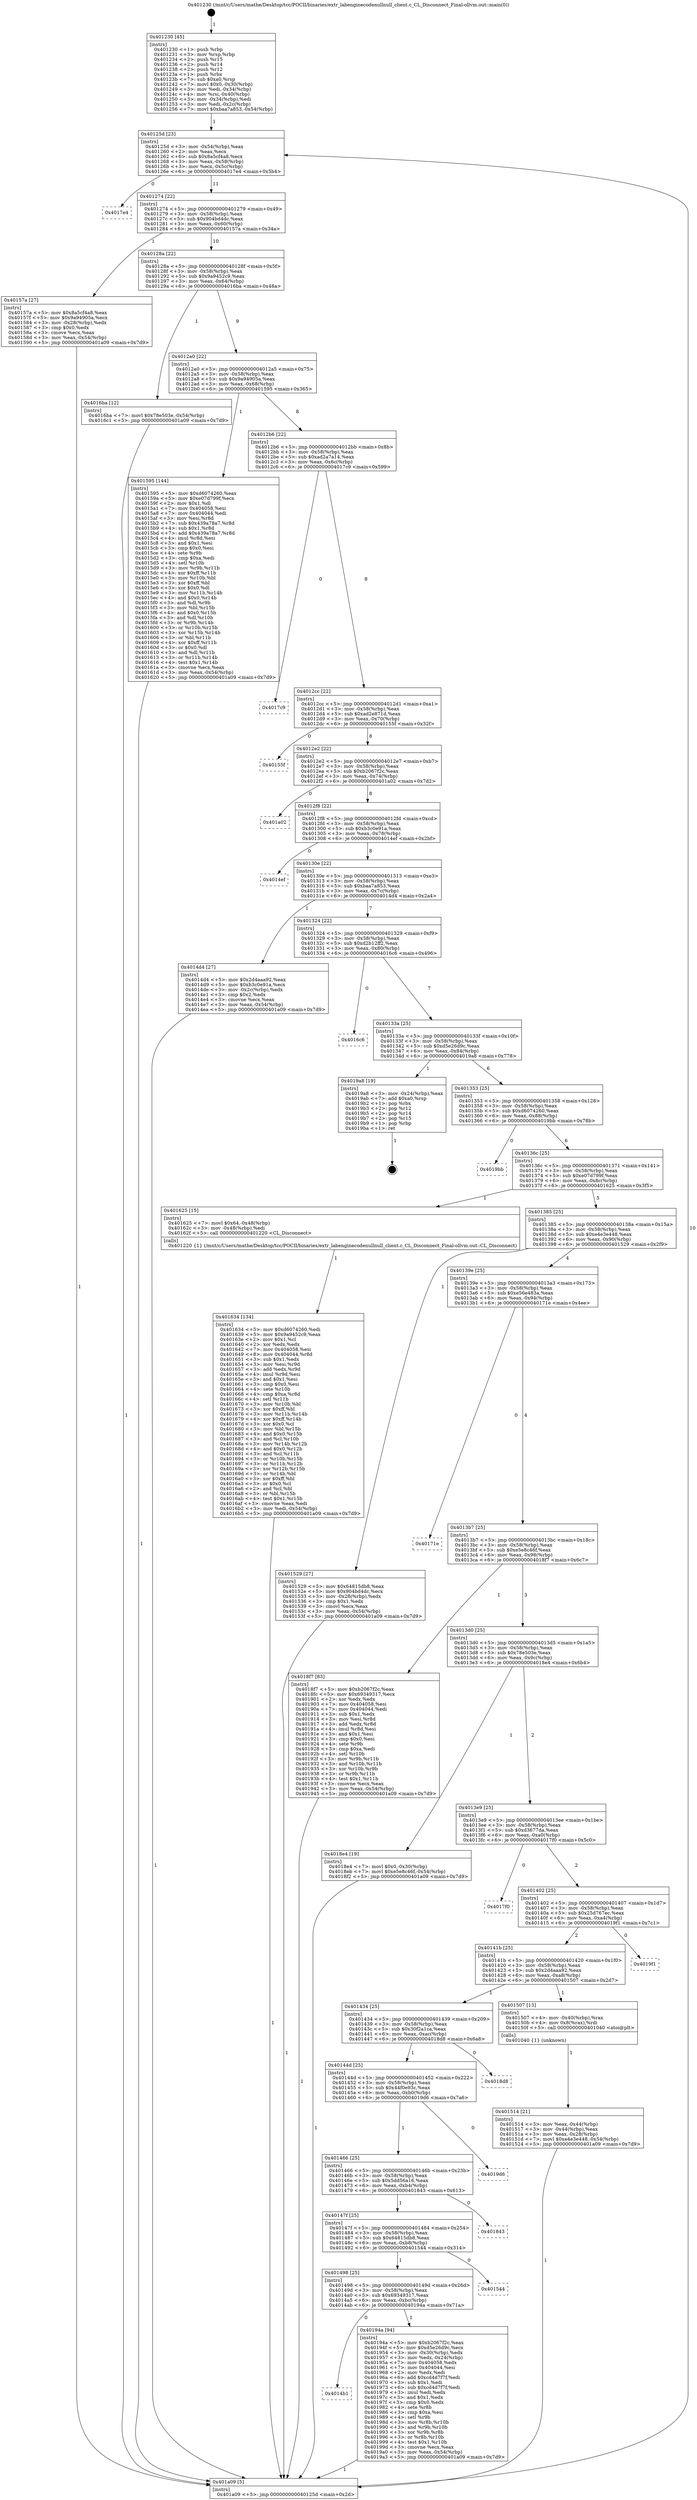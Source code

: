 digraph "0x401230" {
  label = "0x401230 (/mnt/c/Users/mathe/Desktop/tcc/POCII/binaries/extr_labenginecodenullnull_client.c_CL_Disconnect_Final-ollvm.out::main(0))"
  labelloc = "t"
  node[shape=record]

  Entry [label="",width=0.3,height=0.3,shape=circle,fillcolor=black,style=filled]
  "0x40125d" [label="{
     0x40125d [23]\l
     | [instrs]\l
     &nbsp;&nbsp;0x40125d \<+3\>: mov -0x54(%rbp),%eax\l
     &nbsp;&nbsp;0x401260 \<+2\>: mov %eax,%ecx\l
     &nbsp;&nbsp;0x401262 \<+6\>: sub $0x8a5cf4a8,%ecx\l
     &nbsp;&nbsp;0x401268 \<+3\>: mov %eax,-0x58(%rbp)\l
     &nbsp;&nbsp;0x40126b \<+3\>: mov %ecx,-0x5c(%rbp)\l
     &nbsp;&nbsp;0x40126e \<+6\>: je 00000000004017e4 \<main+0x5b4\>\l
  }"]
  "0x4017e4" [label="{
     0x4017e4\l
  }", style=dashed]
  "0x401274" [label="{
     0x401274 [22]\l
     | [instrs]\l
     &nbsp;&nbsp;0x401274 \<+5\>: jmp 0000000000401279 \<main+0x49\>\l
     &nbsp;&nbsp;0x401279 \<+3\>: mov -0x58(%rbp),%eax\l
     &nbsp;&nbsp;0x40127c \<+5\>: sub $0x904bd4dc,%eax\l
     &nbsp;&nbsp;0x401281 \<+3\>: mov %eax,-0x60(%rbp)\l
     &nbsp;&nbsp;0x401284 \<+6\>: je 000000000040157a \<main+0x34a\>\l
  }"]
  Exit [label="",width=0.3,height=0.3,shape=circle,fillcolor=black,style=filled,peripheries=2]
  "0x40157a" [label="{
     0x40157a [27]\l
     | [instrs]\l
     &nbsp;&nbsp;0x40157a \<+5\>: mov $0x8a5cf4a8,%eax\l
     &nbsp;&nbsp;0x40157f \<+5\>: mov $0x9a94905a,%ecx\l
     &nbsp;&nbsp;0x401584 \<+3\>: mov -0x28(%rbp),%edx\l
     &nbsp;&nbsp;0x401587 \<+3\>: cmp $0x0,%edx\l
     &nbsp;&nbsp;0x40158a \<+3\>: cmove %ecx,%eax\l
     &nbsp;&nbsp;0x40158d \<+3\>: mov %eax,-0x54(%rbp)\l
     &nbsp;&nbsp;0x401590 \<+5\>: jmp 0000000000401a09 \<main+0x7d9\>\l
  }"]
  "0x40128a" [label="{
     0x40128a [22]\l
     | [instrs]\l
     &nbsp;&nbsp;0x40128a \<+5\>: jmp 000000000040128f \<main+0x5f\>\l
     &nbsp;&nbsp;0x40128f \<+3\>: mov -0x58(%rbp),%eax\l
     &nbsp;&nbsp;0x401292 \<+5\>: sub $0x9a9452c9,%eax\l
     &nbsp;&nbsp;0x401297 \<+3\>: mov %eax,-0x64(%rbp)\l
     &nbsp;&nbsp;0x40129a \<+6\>: je 00000000004016ba \<main+0x48a\>\l
  }"]
  "0x4014b1" [label="{
     0x4014b1\l
  }", style=dashed]
  "0x4016ba" [label="{
     0x4016ba [12]\l
     | [instrs]\l
     &nbsp;&nbsp;0x4016ba \<+7\>: movl $0x78e503e,-0x54(%rbp)\l
     &nbsp;&nbsp;0x4016c1 \<+5\>: jmp 0000000000401a09 \<main+0x7d9\>\l
  }"]
  "0x4012a0" [label="{
     0x4012a0 [22]\l
     | [instrs]\l
     &nbsp;&nbsp;0x4012a0 \<+5\>: jmp 00000000004012a5 \<main+0x75\>\l
     &nbsp;&nbsp;0x4012a5 \<+3\>: mov -0x58(%rbp),%eax\l
     &nbsp;&nbsp;0x4012a8 \<+5\>: sub $0x9a94905a,%eax\l
     &nbsp;&nbsp;0x4012ad \<+3\>: mov %eax,-0x68(%rbp)\l
     &nbsp;&nbsp;0x4012b0 \<+6\>: je 0000000000401595 \<main+0x365\>\l
  }"]
  "0x40194a" [label="{
     0x40194a [94]\l
     | [instrs]\l
     &nbsp;&nbsp;0x40194a \<+5\>: mov $0xb2067f2c,%eax\l
     &nbsp;&nbsp;0x40194f \<+5\>: mov $0xd5e26d9c,%ecx\l
     &nbsp;&nbsp;0x401954 \<+3\>: mov -0x30(%rbp),%edx\l
     &nbsp;&nbsp;0x401957 \<+3\>: mov %edx,-0x24(%rbp)\l
     &nbsp;&nbsp;0x40195a \<+7\>: mov 0x404058,%edx\l
     &nbsp;&nbsp;0x401961 \<+7\>: mov 0x404044,%esi\l
     &nbsp;&nbsp;0x401968 \<+2\>: mov %edx,%edi\l
     &nbsp;&nbsp;0x40196a \<+6\>: add $0xcd4d7f7f,%edi\l
     &nbsp;&nbsp;0x401970 \<+3\>: sub $0x1,%edi\l
     &nbsp;&nbsp;0x401973 \<+6\>: sub $0xcd4d7f7f,%edi\l
     &nbsp;&nbsp;0x401979 \<+3\>: imul %edi,%edx\l
     &nbsp;&nbsp;0x40197c \<+3\>: and $0x1,%edx\l
     &nbsp;&nbsp;0x40197f \<+3\>: cmp $0x0,%edx\l
     &nbsp;&nbsp;0x401982 \<+4\>: sete %r8b\l
     &nbsp;&nbsp;0x401986 \<+3\>: cmp $0xa,%esi\l
     &nbsp;&nbsp;0x401989 \<+4\>: setl %r9b\l
     &nbsp;&nbsp;0x40198d \<+3\>: mov %r8b,%r10b\l
     &nbsp;&nbsp;0x401990 \<+3\>: and %r9b,%r10b\l
     &nbsp;&nbsp;0x401993 \<+3\>: xor %r9b,%r8b\l
     &nbsp;&nbsp;0x401996 \<+3\>: or %r8b,%r10b\l
     &nbsp;&nbsp;0x401999 \<+4\>: test $0x1,%r10b\l
     &nbsp;&nbsp;0x40199d \<+3\>: cmovne %ecx,%eax\l
     &nbsp;&nbsp;0x4019a0 \<+3\>: mov %eax,-0x54(%rbp)\l
     &nbsp;&nbsp;0x4019a3 \<+5\>: jmp 0000000000401a09 \<main+0x7d9\>\l
  }"]
  "0x401595" [label="{
     0x401595 [144]\l
     | [instrs]\l
     &nbsp;&nbsp;0x401595 \<+5\>: mov $0xd6074260,%eax\l
     &nbsp;&nbsp;0x40159a \<+5\>: mov $0xe07d799f,%ecx\l
     &nbsp;&nbsp;0x40159f \<+2\>: mov $0x1,%dl\l
     &nbsp;&nbsp;0x4015a1 \<+7\>: mov 0x404058,%esi\l
     &nbsp;&nbsp;0x4015a8 \<+7\>: mov 0x404044,%edi\l
     &nbsp;&nbsp;0x4015af \<+3\>: mov %esi,%r8d\l
     &nbsp;&nbsp;0x4015b2 \<+7\>: sub $0x439a78a7,%r8d\l
     &nbsp;&nbsp;0x4015b9 \<+4\>: sub $0x1,%r8d\l
     &nbsp;&nbsp;0x4015bd \<+7\>: add $0x439a78a7,%r8d\l
     &nbsp;&nbsp;0x4015c4 \<+4\>: imul %r8d,%esi\l
     &nbsp;&nbsp;0x4015c8 \<+3\>: and $0x1,%esi\l
     &nbsp;&nbsp;0x4015cb \<+3\>: cmp $0x0,%esi\l
     &nbsp;&nbsp;0x4015ce \<+4\>: sete %r9b\l
     &nbsp;&nbsp;0x4015d2 \<+3\>: cmp $0xa,%edi\l
     &nbsp;&nbsp;0x4015d5 \<+4\>: setl %r10b\l
     &nbsp;&nbsp;0x4015d9 \<+3\>: mov %r9b,%r11b\l
     &nbsp;&nbsp;0x4015dc \<+4\>: xor $0xff,%r11b\l
     &nbsp;&nbsp;0x4015e0 \<+3\>: mov %r10b,%bl\l
     &nbsp;&nbsp;0x4015e3 \<+3\>: xor $0xff,%bl\l
     &nbsp;&nbsp;0x4015e6 \<+3\>: xor $0x0,%dl\l
     &nbsp;&nbsp;0x4015e9 \<+3\>: mov %r11b,%r14b\l
     &nbsp;&nbsp;0x4015ec \<+4\>: and $0x0,%r14b\l
     &nbsp;&nbsp;0x4015f0 \<+3\>: and %dl,%r9b\l
     &nbsp;&nbsp;0x4015f3 \<+3\>: mov %bl,%r15b\l
     &nbsp;&nbsp;0x4015f6 \<+4\>: and $0x0,%r15b\l
     &nbsp;&nbsp;0x4015fa \<+3\>: and %dl,%r10b\l
     &nbsp;&nbsp;0x4015fd \<+3\>: or %r9b,%r14b\l
     &nbsp;&nbsp;0x401600 \<+3\>: or %r10b,%r15b\l
     &nbsp;&nbsp;0x401603 \<+3\>: xor %r15b,%r14b\l
     &nbsp;&nbsp;0x401606 \<+3\>: or %bl,%r11b\l
     &nbsp;&nbsp;0x401609 \<+4\>: xor $0xff,%r11b\l
     &nbsp;&nbsp;0x40160d \<+3\>: or $0x0,%dl\l
     &nbsp;&nbsp;0x401610 \<+3\>: and %dl,%r11b\l
     &nbsp;&nbsp;0x401613 \<+3\>: or %r11b,%r14b\l
     &nbsp;&nbsp;0x401616 \<+4\>: test $0x1,%r14b\l
     &nbsp;&nbsp;0x40161a \<+3\>: cmovne %ecx,%eax\l
     &nbsp;&nbsp;0x40161d \<+3\>: mov %eax,-0x54(%rbp)\l
     &nbsp;&nbsp;0x401620 \<+5\>: jmp 0000000000401a09 \<main+0x7d9\>\l
  }"]
  "0x4012b6" [label="{
     0x4012b6 [22]\l
     | [instrs]\l
     &nbsp;&nbsp;0x4012b6 \<+5\>: jmp 00000000004012bb \<main+0x8b\>\l
     &nbsp;&nbsp;0x4012bb \<+3\>: mov -0x58(%rbp),%eax\l
     &nbsp;&nbsp;0x4012be \<+5\>: sub $0xad2a7a14,%eax\l
     &nbsp;&nbsp;0x4012c3 \<+3\>: mov %eax,-0x6c(%rbp)\l
     &nbsp;&nbsp;0x4012c6 \<+6\>: je 00000000004017c9 \<main+0x599\>\l
  }"]
  "0x401498" [label="{
     0x401498 [25]\l
     | [instrs]\l
     &nbsp;&nbsp;0x401498 \<+5\>: jmp 000000000040149d \<main+0x26d\>\l
     &nbsp;&nbsp;0x40149d \<+3\>: mov -0x58(%rbp),%eax\l
     &nbsp;&nbsp;0x4014a0 \<+5\>: sub $0x69349317,%eax\l
     &nbsp;&nbsp;0x4014a5 \<+6\>: mov %eax,-0xbc(%rbp)\l
     &nbsp;&nbsp;0x4014ab \<+6\>: je 000000000040194a \<main+0x71a\>\l
  }"]
  "0x4017c9" [label="{
     0x4017c9\l
  }", style=dashed]
  "0x4012cc" [label="{
     0x4012cc [22]\l
     | [instrs]\l
     &nbsp;&nbsp;0x4012cc \<+5\>: jmp 00000000004012d1 \<main+0xa1\>\l
     &nbsp;&nbsp;0x4012d1 \<+3\>: mov -0x58(%rbp),%eax\l
     &nbsp;&nbsp;0x4012d4 \<+5\>: sub $0xad2e871d,%eax\l
     &nbsp;&nbsp;0x4012d9 \<+3\>: mov %eax,-0x70(%rbp)\l
     &nbsp;&nbsp;0x4012dc \<+6\>: je 000000000040155f \<main+0x32f\>\l
  }"]
  "0x401544" [label="{
     0x401544\l
  }", style=dashed]
  "0x40155f" [label="{
     0x40155f\l
  }", style=dashed]
  "0x4012e2" [label="{
     0x4012e2 [22]\l
     | [instrs]\l
     &nbsp;&nbsp;0x4012e2 \<+5\>: jmp 00000000004012e7 \<main+0xb7\>\l
     &nbsp;&nbsp;0x4012e7 \<+3\>: mov -0x58(%rbp),%eax\l
     &nbsp;&nbsp;0x4012ea \<+5\>: sub $0xb2067f2c,%eax\l
     &nbsp;&nbsp;0x4012ef \<+3\>: mov %eax,-0x74(%rbp)\l
     &nbsp;&nbsp;0x4012f2 \<+6\>: je 0000000000401a02 \<main+0x7d2\>\l
  }"]
  "0x40147f" [label="{
     0x40147f [25]\l
     | [instrs]\l
     &nbsp;&nbsp;0x40147f \<+5\>: jmp 0000000000401484 \<main+0x254\>\l
     &nbsp;&nbsp;0x401484 \<+3\>: mov -0x58(%rbp),%eax\l
     &nbsp;&nbsp;0x401487 \<+5\>: sub $0x64815db8,%eax\l
     &nbsp;&nbsp;0x40148c \<+6\>: mov %eax,-0xb8(%rbp)\l
     &nbsp;&nbsp;0x401492 \<+6\>: je 0000000000401544 \<main+0x314\>\l
  }"]
  "0x401a02" [label="{
     0x401a02\l
  }", style=dashed]
  "0x4012f8" [label="{
     0x4012f8 [22]\l
     | [instrs]\l
     &nbsp;&nbsp;0x4012f8 \<+5\>: jmp 00000000004012fd \<main+0xcd\>\l
     &nbsp;&nbsp;0x4012fd \<+3\>: mov -0x58(%rbp),%eax\l
     &nbsp;&nbsp;0x401300 \<+5\>: sub $0xb3c0e91a,%eax\l
     &nbsp;&nbsp;0x401305 \<+3\>: mov %eax,-0x78(%rbp)\l
     &nbsp;&nbsp;0x401308 \<+6\>: je 00000000004014ef \<main+0x2bf\>\l
  }"]
  "0x401843" [label="{
     0x401843\l
  }", style=dashed]
  "0x4014ef" [label="{
     0x4014ef\l
  }", style=dashed]
  "0x40130e" [label="{
     0x40130e [22]\l
     | [instrs]\l
     &nbsp;&nbsp;0x40130e \<+5\>: jmp 0000000000401313 \<main+0xe3\>\l
     &nbsp;&nbsp;0x401313 \<+3\>: mov -0x58(%rbp),%eax\l
     &nbsp;&nbsp;0x401316 \<+5\>: sub $0xbaa7a853,%eax\l
     &nbsp;&nbsp;0x40131b \<+3\>: mov %eax,-0x7c(%rbp)\l
     &nbsp;&nbsp;0x40131e \<+6\>: je 00000000004014d4 \<main+0x2a4\>\l
  }"]
  "0x401466" [label="{
     0x401466 [25]\l
     | [instrs]\l
     &nbsp;&nbsp;0x401466 \<+5\>: jmp 000000000040146b \<main+0x23b\>\l
     &nbsp;&nbsp;0x40146b \<+3\>: mov -0x58(%rbp),%eax\l
     &nbsp;&nbsp;0x40146e \<+5\>: sub $0x5dd56a16,%eax\l
     &nbsp;&nbsp;0x401473 \<+6\>: mov %eax,-0xb4(%rbp)\l
     &nbsp;&nbsp;0x401479 \<+6\>: je 0000000000401843 \<main+0x613\>\l
  }"]
  "0x4014d4" [label="{
     0x4014d4 [27]\l
     | [instrs]\l
     &nbsp;&nbsp;0x4014d4 \<+5\>: mov $0x2d4aaa92,%eax\l
     &nbsp;&nbsp;0x4014d9 \<+5\>: mov $0xb3c0e91a,%ecx\l
     &nbsp;&nbsp;0x4014de \<+3\>: mov -0x2c(%rbp),%edx\l
     &nbsp;&nbsp;0x4014e1 \<+3\>: cmp $0x2,%edx\l
     &nbsp;&nbsp;0x4014e4 \<+3\>: cmovne %ecx,%eax\l
     &nbsp;&nbsp;0x4014e7 \<+3\>: mov %eax,-0x54(%rbp)\l
     &nbsp;&nbsp;0x4014ea \<+5\>: jmp 0000000000401a09 \<main+0x7d9\>\l
  }"]
  "0x401324" [label="{
     0x401324 [22]\l
     | [instrs]\l
     &nbsp;&nbsp;0x401324 \<+5\>: jmp 0000000000401329 \<main+0xf9\>\l
     &nbsp;&nbsp;0x401329 \<+3\>: mov -0x58(%rbp),%eax\l
     &nbsp;&nbsp;0x40132c \<+5\>: sub $0xd2b12ff2,%eax\l
     &nbsp;&nbsp;0x401331 \<+3\>: mov %eax,-0x80(%rbp)\l
     &nbsp;&nbsp;0x401334 \<+6\>: je 00000000004016c6 \<main+0x496\>\l
  }"]
  "0x401a09" [label="{
     0x401a09 [5]\l
     | [instrs]\l
     &nbsp;&nbsp;0x401a09 \<+5\>: jmp 000000000040125d \<main+0x2d\>\l
  }"]
  "0x401230" [label="{
     0x401230 [45]\l
     | [instrs]\l
     &nbsp;&nbsp;0x401230 \<+1\>: push %rbp\l
     &nbsp;&nbsp;0x401231 \<+3\>: mov %rsp,%rbp\l
     &nbsp;&nbsp;0x401234 \<+2\>: push %r15\l
     &nbsp;&nbsp;0x401236 \<+2\>: push %r14\l
     &nbsp;&nbsp;0x401238 \<+2\>: push %r12\l
     &nbsp;&nbsp;0x40123a \<+1\>: push %rbx\l
     &nbsp;&nbsp;0x40123b \<+7\>: sub $0xa0,%rsp\l
     &nbsp;&nbsp;0x401242 \<+7\>: movl $0x0,-0x30(%rbp)\l
     &nbsp;&nbsp;0x401249 \<+3\>: mov %edi,-0x34(%rbp)\l
     &nbsp;&nbsp;0x40124c \<+4\>: mov %rsi,-0x40(%rbp)\l
     &nbsp;&nbsp;0x401250 \<+3\>: mov -0x34(%rbp),%edi\l
     &nbsp;&nbsp;0x401253 \<+3\>: mov %edi,-0x2c(%rbp)\l
     &nbsp;&nbsp;0x401256 \<+7\>: movl $0xbaa7a853,-0x54(%rbp)\l
  }"]
  "0x4019d6" [label="{
     0x4019d6\l
  }", style=dashed]
  "0x4016c6" [label="{
     0x4016c6\l
  }", style=dashed]
  "0x40133a" [label="{
     0x40133a [25]\l
     | [instrs]\l
     &nbsp;&nbsp;0x40133a \<+5\>: jmp 000000000040133f \<main+0x10f\>\l
     &nbsp;&nbsp;0x40133f \<+3\>: mov -0x58(%rbp),%eax\l
     &nbsp;&nbsp;0x401342 \<+5\>: sub $0xd5e26d9c,%eax\l
     &nbsp;&nbsp;0x401347 \<+6\>: mov %eax,-0x84(%rbp)\l
     &nbsp;&nbsp;0x40134d \<+6\>: je 00000000004019a8 \<main+0x778\>\l
  }"]
  "0x40144d" [label="{
     0x40144d [25]\l
     | [instrs]\l
     &nbsp;&nbsp;0x40144d \<+5\>: jmp 0000000000401452 \<main+0x222\>\l
     &nbsp;&nbsp;0x401452 \<+3\>: mov -0x58(%rbp),%eax\l
     &nbsp;&nbsp;0x401455 \<+5\>: sub $0x44f0e93c,%eax\l
     &nbsp;&nbsp;0x40145a \<+6\>: mov %eax,-0xb0(%rbp)\l
     &nbsp;&nbsp;0x401460 \<+6\>: je 00000000004019d6 \<main+0x7a6\>\l
  }"]
  "0x4019a8" [label="{
     0x4019a8 [19]\l
     | [instrs]\l
     &nbsp;&nbsp;0x4019a8 \<+3\>: mov -0x24(%rbp),%eax\l
     &nbsp;&nbsp;0x4019ab \<+7\>: add $0xa0,%rsp\l
     &nbsp;&nbsp;0x4019b2 \<+1\>: pop %rbx\l
     &nbsp;&nbsp;0x4019b3 \<+2\>: pop %r12\l
     &nbsp;&nbsp;0x4019b5 \<+2\>: pop %r14\l
     &nbsp;&nbsp;0x4019b7 \<+2\>: pop %r15\l
     &nbsp;&nbsp;0x4019b9 \<+1\>: pop %rbp\l
     &nbsp;&nbsp;0x4019ba \<+1\>: ret\l
  }"]
  "0x401353" [label="{
     0x401353 [25]\l
     | [instrs]\l
     &nbsp;&nbsp;0x401353 \<+5\>: jmp 0000000000401358 \<main+0x128\>\l
     &nbsp;&nbsp;0x401358 \<+3\>: mov -0x58(%rbp),%eax\l
     &nbsp;&nbsp;0x40135b \<+5\>: sub $0xd6074260,%eax\l
     &nbsp;&nbsp;0x401360 \<+6\>: mov %eax,-0x88(%rbp)\l
     &nbsp;&nbsp;0x401366 \<+6\>: je 00000000004019bb \<main+0x78b\>\l
  }"]
  "0x4018d8" [label="{
     0x4018d8\l
  }", style=dashed]
  "0x4019bb" [label="{
     0x4019bb\l
  }", style=dashed]
  "0x40136c" [label="{
     0x40136c [25]\l
     | [instrs]\l
     &nbsp;&nbsp;0x40136c \<+5\>: jmp 0000000000401371 \<main+0x141\>\l
     &nbsp;&nbsp;0x401371 \<+3\>: mov -0x58(%rbp),%eax\l
     &nbsp;&nbsp;0x401374 \<+5\>: sub $0xe07d799f,%eax\l
     &nbsp;&nbsp;0x401379 \<+6\>: mov %eax,-0x8c(%rbp)\l
     &nbsp;&nbsp;0x40137f \<+6\>: je 0000000000401625 \<main+0x3f5\>\l
  }"]
  "0x401634" [label="{
     0x401634 [134]\l
     | [instrs]\l
     &nbsp;&nbsp;0x401634 \<+5\>: mov $0xd6074260,%edi\l
     &nbsp;&nbsp;0x401639 \<+5\>: mov $0x9a9452c9,%eax\l
     &nbsp;&nbsp;0x40163e \<+2\>: mov $0x1,%cl\l
     &nbsp;&nbsp;0x401640 \<+2\>: xor %edx,%edx\l
     &nbsp;&nbsp;0x401642 \<+7\>: mov 0x404058,%esi\l
     &nbsp;&nbsp;0x401649 \<+8\>: mov 0x404044,%r8d\l
     &nbsp;&nbsp;0x401651 \<+3\>: sub $0x1,%edx\l
     &nbsp;&nbsp;0x401654 \<+3\>: mov %esi,%r9d\l
     &nbsp;&nbsp;0x401657 \<+3\>: add %edx,%r9d\l
     &nbsp;&nbsp;0x40165a \<+4\>: imul %r9d,%esi\l
     &nbsp;&nbsp;0x40165e \<+3\>: and $0x1,%esi\l
     &nbsp;&nbsp;0x401661 \<+3\>: cmp $0x0,%esi\l
     &nbsp;&nbsp;0x401664 \<+4\>: sete %r10b\l
     &nbsp;&nbsp;0x401668 \<+4\>: cmp $0xa,%r8d\l
     &nbsp;&nbsp;0x40166c \<+4\>: setl %r11b\l
     &nbsp;&nbsp;0x401670 \<+3\>: mov %r10b,%bl\l
     &nbsp;&nbsp;0x401673 \<+3\>: xor $0xff,%bl\l
     &nbsp;&nbsp;0x401676 \<+3\>: mov %r11b,%r14b\l
     &nbsp;&nbsp;0x401679 \<+4\>: xor $0xff,%r14b\l
     &nbsp;&nbsp;0x40167d \<+3\>: xor $0x0,%cl\l
     &nbsp;&nbsp;0x401680 \<+3\>: mov %bl,%r15b\l
     &nbsp;&nbsp;0x401683 \<+4\>: and $0x0,%r15b\l
     &nbsp;&nbsp;0x401687 \<+3\>: and %cl,%r10b\l
     &nbsp;&nbsp;0x40168a \<+3\>: mov %r14b,%r12b\l
     &nbsp;&nbsp;0x40168d \<+4\>: and $0x0,%r12b\l
     &nbsp;&nbsp;0x401691 \<+3\>: and %cl,%r11b\l
     &nbsp;&nbsp;0x401694 \<+3\>: or %r10b,%r15b\l
     &nbsp;&nbsp;0x401697 \<+3\>: or %r11b,%r12b\l
     &nbsp;&nbsp;0x40169a \<+3\>: xor %r12b,%r15b\l
     &nbsp;&nbsp;0x40169d \<+3\>: or %r14b,%bl\l
     &nbsp;&nbsp;0x4016a0 \<+3\>: xor $0xff,%bl\l
     &nbsp;&nbsp;0x4016a3 \<+3\>: or $0x0,%cl\l
     &nbsp;&nbsp;0x4016a6 \<+2\>: and %cl,%bl\l
     &nbsp;&nbsp;0x4016a8 \<+3\>: or %bl,%r15b\l
     &nbsp;&nbsp;0x4016ab \<+4\>: test $0x1,%r15b\l
     &nbsp;&nbsp;0x4016af \<+3\>: cmovne %eax,%edi\l
     &nbsp;&nbsp;0x4016b2 \<+3\>: mov %edi,-0x54(%rbp)\l
     &nbsp;&nbsp;0x4016b5 \<+5\>: jmp 0000000000401a09 \<main+0x7d9\>\l
  }"]
  "0x401625" [label="{
     0x401625 [15]\l
     | [instrs]\l
     &nbsp;&nbsp;0x401625 \<+7\>: movl $0x64,-0x48(%rbp)\l
     &nbsp;&nbsp;0x40162c \<+3\>: mov -0x48(%rbp),%edi\l
     &nbsp;&nbsp;0x40162f \<+5\>: call 0000000000401220 \<CL_Disconnect\>\l
     | [calls]\l
     &nbsp;&nbsp;0x401220 \{1\} (/mnt/c/Users/mathe/Desktop/tcc/POCII/binaries/extr_labenginecodenullnull_client.c_CL_Disconnect_Final-ollvm.out::CL_Disconnect)\l
  }"]
  "0x401385" [label="{
     0x401385 [25]\l
     | [instrs]\l
     &nbsp;&nbsp;0x401385 \<+5\>: jmp 000000000040138a \<main+0x15a\>\l
     &nbsp;&nbsp;0x40138a \<+3\>: mov -0x58(%rbp),%eax\l
     &nbsp;&nbsp;0x40138d \<+5\>: sub $0xe4e3e448,%eax\l
     &nbsp;&nbsp;0x401392 \<+6\>: mov %eax,-0x90(%rbp)\l
     &nbsp;&nbsp;0x401398 \<+6\>: je 0000000000401529 \<main+0x2f9\>\l
  }"]
  "0x401514" [label="{
     0x401514 [21]\l
     | [instrs]\l
     &nbsp;&nbsp;0x401514 \<+3\>: mov %eax,-0x44(%rbp)\l
     &nbsp;&nbsp;0x401517 \<+3\>: mov -0x44(%rbp),%eax\l
     &nbsp;&nbsp;0x40151a \<+3\>: mov %eax,-0x28(%rbp)\l
     &nbsp;&nbsp;0x40151d \<+7\>: movl $0xe4e3e448,-0x54(%rbp)\l
     &nbsp;&nbsp;0x401524 \<+5\>: jmp 0000000000401a09 \<main+0x7d9\>\l
  }"]
  "0x401529" [label="{
     0x401529 [27]\l
     | [instrs]\l
     &nbsp;&nbsp;0x401529 \<+5\>: mov $0x64815db8,%eax\l
     &nbsp;&nbsp;0x40152e \<+5\>: mov $0x904bd4dc,%ecx\l
     &nbsp;&nbsp;0x401533 \<+3\>: mov -0x28(%rbp),%edx\l
     &nbsp;&nbsp;0x401536 \<+3\>: cmp $0x1,%edx\l
     &nbsp;&nbsp;0x401539 \<+3\>: cmovl %ecx,%eax\l
     &nbsp;&nbsp;0x40153c \<+3\>: mov %eax,-0x54(%rbp)\l
     &nbsp;&nbsp;0x40153f \<+5\>: jmp 0000000000401a09 \<main+0x7d9\>\l
  }"]
  "0x40139e" [label="{
     0x40139e [25]\l
     | [instrs]\l
     &nbsp;&nbsp;0x40139e \<+5\>: jmp 00000000004013a3 \<main+0x173\>\l
     &nbsp;&nbsp;0x4013a3 \<+3\>: mov -0x58(%rbp),%eax\l
     &nbsp;&nbsp;0x4013a6 \<+5\>: sub $0xe56e483a,%eax\l
     &nbsp;&nbsp;0x4013ab \<+6\>: mov %eax,-0x94(%rbp)\l
     &nbsp;&nbsp;0x4013b1 \<+6\>: je 000000000040171e \<main+0x4ee\>\l
  }"]
  "0x401434" [label="{
     0x401434 [25]\l
     | [instrs]\l
     &nbsp;&nbsp;0x401434 \<+5\>: jmp 0000000000401439 \<main+0x209\>\l
     &nbsp;&nbsp;0x401439 \<+3\>: mov -0x58(%rbp),%eax\l
     &nbsp;&nbsp;0x40143c \<+5\>: sub $0x30f2a1ca,%eax\l
     &nbsp;&nbsp;0x401441 \<+6\>: mov %eax,-0xac(%rbp)\l
     &nbsp;&nbsp;0x401447 \<+6\>: je 00000000004018d8 \<main+0x6a8\>\l
  }"]
  "0x40171e" [label="{
     0x40171e\l
  }", style=dashed]
  "0x4013b7" [label="{
     0x4013b7 [25]\l
     | [instrs]\l
     &nbsp;&nbsp;0x4013b7 \<+5\>: jmp 00000000004013bc \<main+0x18c\>\l
     &nbsp;&nbsp;0x4013bc \<+3\>: mov -0x58(%rbp),%eax\l
     &nbsp;&nbsp;0x4013bf \<+5\>: sub $0xe5e8c46f,%eax\l
     &nbsp;&nbsp;0x4013c4 \<+6\>: mov %eax,-0x98(%rbp)\l
     &nbsp;&nbsp;0x4013ca \<+6\>: je 00000000004018f7 \<main+0x6c7\>\l
  }"]
  "0x401507" [label="{
     0x401507 [13]\l
     | [instrs]\l
     &nbsp;&nbsp;0x401507 \<+4\>: mov -0x40(%rbp),%rax\l
     &nbsp;&nbsp;0x40150b \<+4\>: mov 0x8(%rax),%rdi\l
     &nbsp;&nbsp;0x40150f \<+5\>: call 0000000000401040 \<atoi@plt\>\l
     | [calls]\l
     &nbsp;&nbsp;0x401040 \{1\} (unknown)\l
  }"]
  "0x4018f7" [label="{
     0x4018f7 [83]\l
     | [instrs]\l
     &nbsp;&nbsp;0x4018f7 \<+5\>: mov $0xb2067f2c,%eax\l
     &nbsp;&nbsp;0x4018fc \<+5\>: mov $0x69349317,%ecx\l
     &nbsp;&nbsp;0x401901 \<+2\>: xor %edx,%edx\l
     &nbsp;&nbsp;0x401903 \<+7\>: mov 0x404058,%esi\l
     &nbsp;&nbsp;0x40190a \<+7\>: mov 0x404044,%edi\l
     &nbsp;&nbsp;0x401911 \<+3\>: sub $0x1,%edx\l
     &nbsp;&nbsp;0x401914 \<+3\>: mov %esi,%r8d\l
     &nbsp;&nbsp;0x401917 \<+3\>: add %edx,%r8d\l
     &nbsp;&nbsp;0x40191a \<+4\>: imul %r8d,%esi\l
     &nbsp;&nbsp;0x40191e \<+3\>: and $0x1,%esi\l
     &nbsp;&nbsp;0x401921 \<+3\>: cmp $0x0,%esi\l
     &nbsp;&nbsp;0x401924 \<+4\>: sete %r9b\l
     &nbsp;&nbsp;0x401928 \<+3\>: cmp $0xa,%edi\l
     &nbsp;&nbsp;0x40192b \<+4\>: setl %r10b\l
     &nbsp;&nbsp;0x40192f \<+3\>: mov %r9b,%r11b\l
     &nbsp;&nbsp;0x401932 \<+3\>: and %r10b,%r11b\l
     &nbsp;&nbsp;0x401935 \<+3\>: xor %r10b,%r9b\l
     &nbsp;&nbsp;0x401938 \<+3\>: or %r9b,%r11b\l
     &nbsp;&nbsp;0x40193b \<+4\>: test $0x1,%r11b\l
     &nbsp;&nbsp;0x40193f \<+3\>: cmovne %ecx,%eax\l
     &nbsp;&nbsp;0x401942 \<+3\>: mov %eax,-0x54(%rbp)\l
     &nbsp;&nbsp;0x401945 \<+5\>: jmp 0000000000401a09 \<main+0x7d9\>\l
  }"]
  "0x4013d0" [label="{
     0x4013d0 [25]\l
     | [instrs]\l
     &nbsp;&nbsp;0x4013d0 \<+5\>: jmp 00000000004013d5 \<main+0x1a5\>\l
     &nbsp;&nbsp;0x4013d5 \<+3\>: mov -0x58(%rbp),%eax\l
     &nbsp;&nbsp;0x4013d8 \<+5\>: sub $0x78e503e,%eax\l
     &nbsp;&nbsp;0x4013dd \<+6\>: mov %eax,-0x9c(%rbp)\l
     &nbsp;&nbsp;0x4013e3 \<+6\>: je 00000000004018e4 \<main+0x6b4\>\l
  }"]
  "0x40141b" [label="{
     0x40141b [25]\l
     | [instrs]\l
     &nbsp;&nbsp;0x40141b \<+5\>: jmp 0000000000401420 \<main+0x1f0\>\l
     &nbsp;&nbsp;0x401420 \<+3\>: mov -0x58(%rbp),%eax\l
     &nbsp;&nbsp;0x401423 \<+5\>: sub $0x2d4aaa92,%eax\l
     &nbsp;&nbsp;0x401428 \<+6\>: mov %eax,-0xa8(%rbp)\l
     &nbsp;&nbsp;0x40142e \<+6\>: je 0000000000401507 \<main+0x2d7\>\l
  }"]
  "0x4018e4" [label="{
     0x4018e4 [19]\l
     | [instrs]\l
     &nbsp;&nbsp;0x4018e4 \<+7\>: movl $0x0,-0x30(%rbp)\l
     &nbsp;&nbsp;0x4018eb \<+7\>: movl $0xe5e8c46f,-0x54(%rbp)\l
     &nbsp;&nbsp;0x4018f2 \<+5\>: jmp 0000000000401a09 \<main+0x7d9\>\l
  }"]
  "0x4013e9" [label="{
     0x4013e9 [25]\l
     | [instrs]\l
     &nbsp;&nbsp;0x4013e9 \<+5\>: jmp 00000000004013ee \<main+0x1be\>\l
     &nbsp;&nbsp;0x4013ee \<+3\>: mov -0x58(%rbp),%eax\l
     &nbsp;&nbsp;0x4013f1 \<+5\>: sub $0xd3677da,%eax\l
     &nbsp;&nbsp;0x4013f6 \<+6\>: mov %eax,-0xa0(%rbp)\l
     &nbsp;&nbsp;0x4013fc \<+6\>: je 00000000004017f0 \<main+0x5c0\>\l
  }"]
  "0x4019f1" [label="{
     0x4019f1\l
  }", style=dashed]
  "0x4017f0" [label="{
     0x4017f0\l
  }", style=dashed]
  "0x401402" [label="{
     0x401402 [25]\l
     | [instrs]\l
     &nbsp;&nbsp;0x401402 \<+5\>: jmp 0000000000401407 \<main+0x1d7\>\l
     &nbsp;&nbsp;0x401407 \<+3\>: mov -0x58(%rbp),%eax\l
     &nbsp;&nbsp;0x40140a \<+5\>: sub $0x25d767ec,%eax\l
     &nbsp;&nbsp;0x40140f \<+6\>: mov %eax,-0xa4(%rbp)\l
     &nbsp;&nbsp;0x401415 \<+6\>: je 00000000004019f1 \<main+0x7c1\>\l
  }"]
  Entry -> "0x401230" [label=" 1"]
  "0x40125d" -> "0x4017e4" [label=" 0"]
  "0x40125d" -> "0x401274" [label=" 11"]
  "0x4019a8" -> Exit [label=" 1"]
  "0x401274" -> "0x40157a" [label=" 1"]
  "0x401274" -> "0x40128a" [label=" 10"]
  "0x40194a" -> "0x401a09" [label=" 1"]
  "0x40128a" -> "0x4016ba" [label=" 1"]
  "0x40128a" -> "0x4012a0" [label=" 9"]
  "0x401498" -> "0x4014b1" [label=" 0"]
  "0x4012a0" -> "0x401595" [label=" 1"]
  "0x4012a0" -> "0x4012b6" [label=" 8"]
  "0x401498" -> "0x40194a" [label=" 1"]
  "0x4012b6" -> "0x4017c9" [label=" 0"]
  "0x4012b6" -> "0x4012cc" [label=" 8"]
  "0x40147f" -> "0x401498" [label=" 1"]
  "0x4012cc" -> "0x40155f" [label=" 0"]
  "0x4012cc" -> "0x4012e2" [label=" 8"]
  "0x40147f" -> "0x401544" [label=" 0"]
  "0x4012e2" -> "0x401a02" [label=" 0"]
  "0x4012e2" -> "0x4012f8" [label=" 8"]
  "0x401466" -> "0x40147f" [label=" 1"]
  "0x4012f8" -> "0x4014ef" [label=" 0"]
  "0x4012f8" -> "0x40130e" [label=" 8"]
  "0x401466" -> "0x401843" [label=" 0"]
  "0x40130e" -> "0x4014d4" [label=" 1"]
  "0x40130e" -> "0x401324" [label=" 7"]
  "0x4014d4" -> "0x401a09" [label=" 1"]
  "0x401230" -> "0x40125d" [label=" 1"]
  "0x401a09" -> "0x40125d" [label=" 10"]
  "0x40144d" -> "0x401466" [label=" 1"]
  "0x401324" -> "0x4016c6" [label=" 0"]
  "0x401324" -> "0x40133a" [label=" 7"]
  "0x40144d" -> "0x4019d6" [label=" 0"]
  "0x40133a" -> "0x4019a8" [label=" 1"]
  "0x40133a" -> "0x401353" [label=" 6"]
  "0x401434" -> "0x40144d" [label=" 1"]
  "0x401353" -> "0x4019bb" [label=" 0"]
  "0x401353" -> "0x40136c" [label=" 6"]
  "0x401434" -> "0x4018d8" [label=" 0"]
  "0x40136c" -> "0x401625" [label=" 1"]
  "0x40136c" -> "0x401385" [label=" 5"]
  "0x4018f7" -> "0x401a09" [label=" 1"]
  "0x401385" -> "0x401529" [label=" 1"]
  "0x401385" -> "0x40139e" [label=" 4"]
  "0x4018e4" -> "0x401a09" [label=" 1"]
  "0x40139e" -> "0x40171e" [label=" 0"]
  "0x40139e" -> "0x4013b7" [label=" 4"]
  "0x4016ba" -> "0x401a09" [label=" 1"]
  "0x4013b7" -> "0x4018f7" [label=" 1"]
  "0x4013b7" -> "0x4013d0" [label=" 3"]
  "0x401634" -> "0x401a09" [label=" 1"]
  "0x4013d0" -> "0x4018e4" [label=" 1"]
  "0x4013d0" -> "0x4013e9" [label=" 2"]
  "0x401595" -> "0x401a09" [label=" 1"]
  "0x4013e9" -> "0x4017f0" [label=" 0"]
  "0x4013e9" -> "0x401402" [label=" 2"]
  "0x40157a" -> "0x401a09" [label=" 1"]
  "0x401402" -> "0x4019f1" [label=" 0"]
  "0x401402" -> "0x40141b" [label=" 2"]
  "0x401625" -> "0x401634" [label=" 1"]
  "0x40141b" -> "0x401507" [label=" 1"]
  "0x40141b" -> "0x401434" [label=" 1"]
  "0x401507" -> "0x401514" [label=" 1"]
  "0x401514" -> "0x401a09" [label=" 1"]
  "0x401529" -> "0x401a09" [label=" 1"]
}
